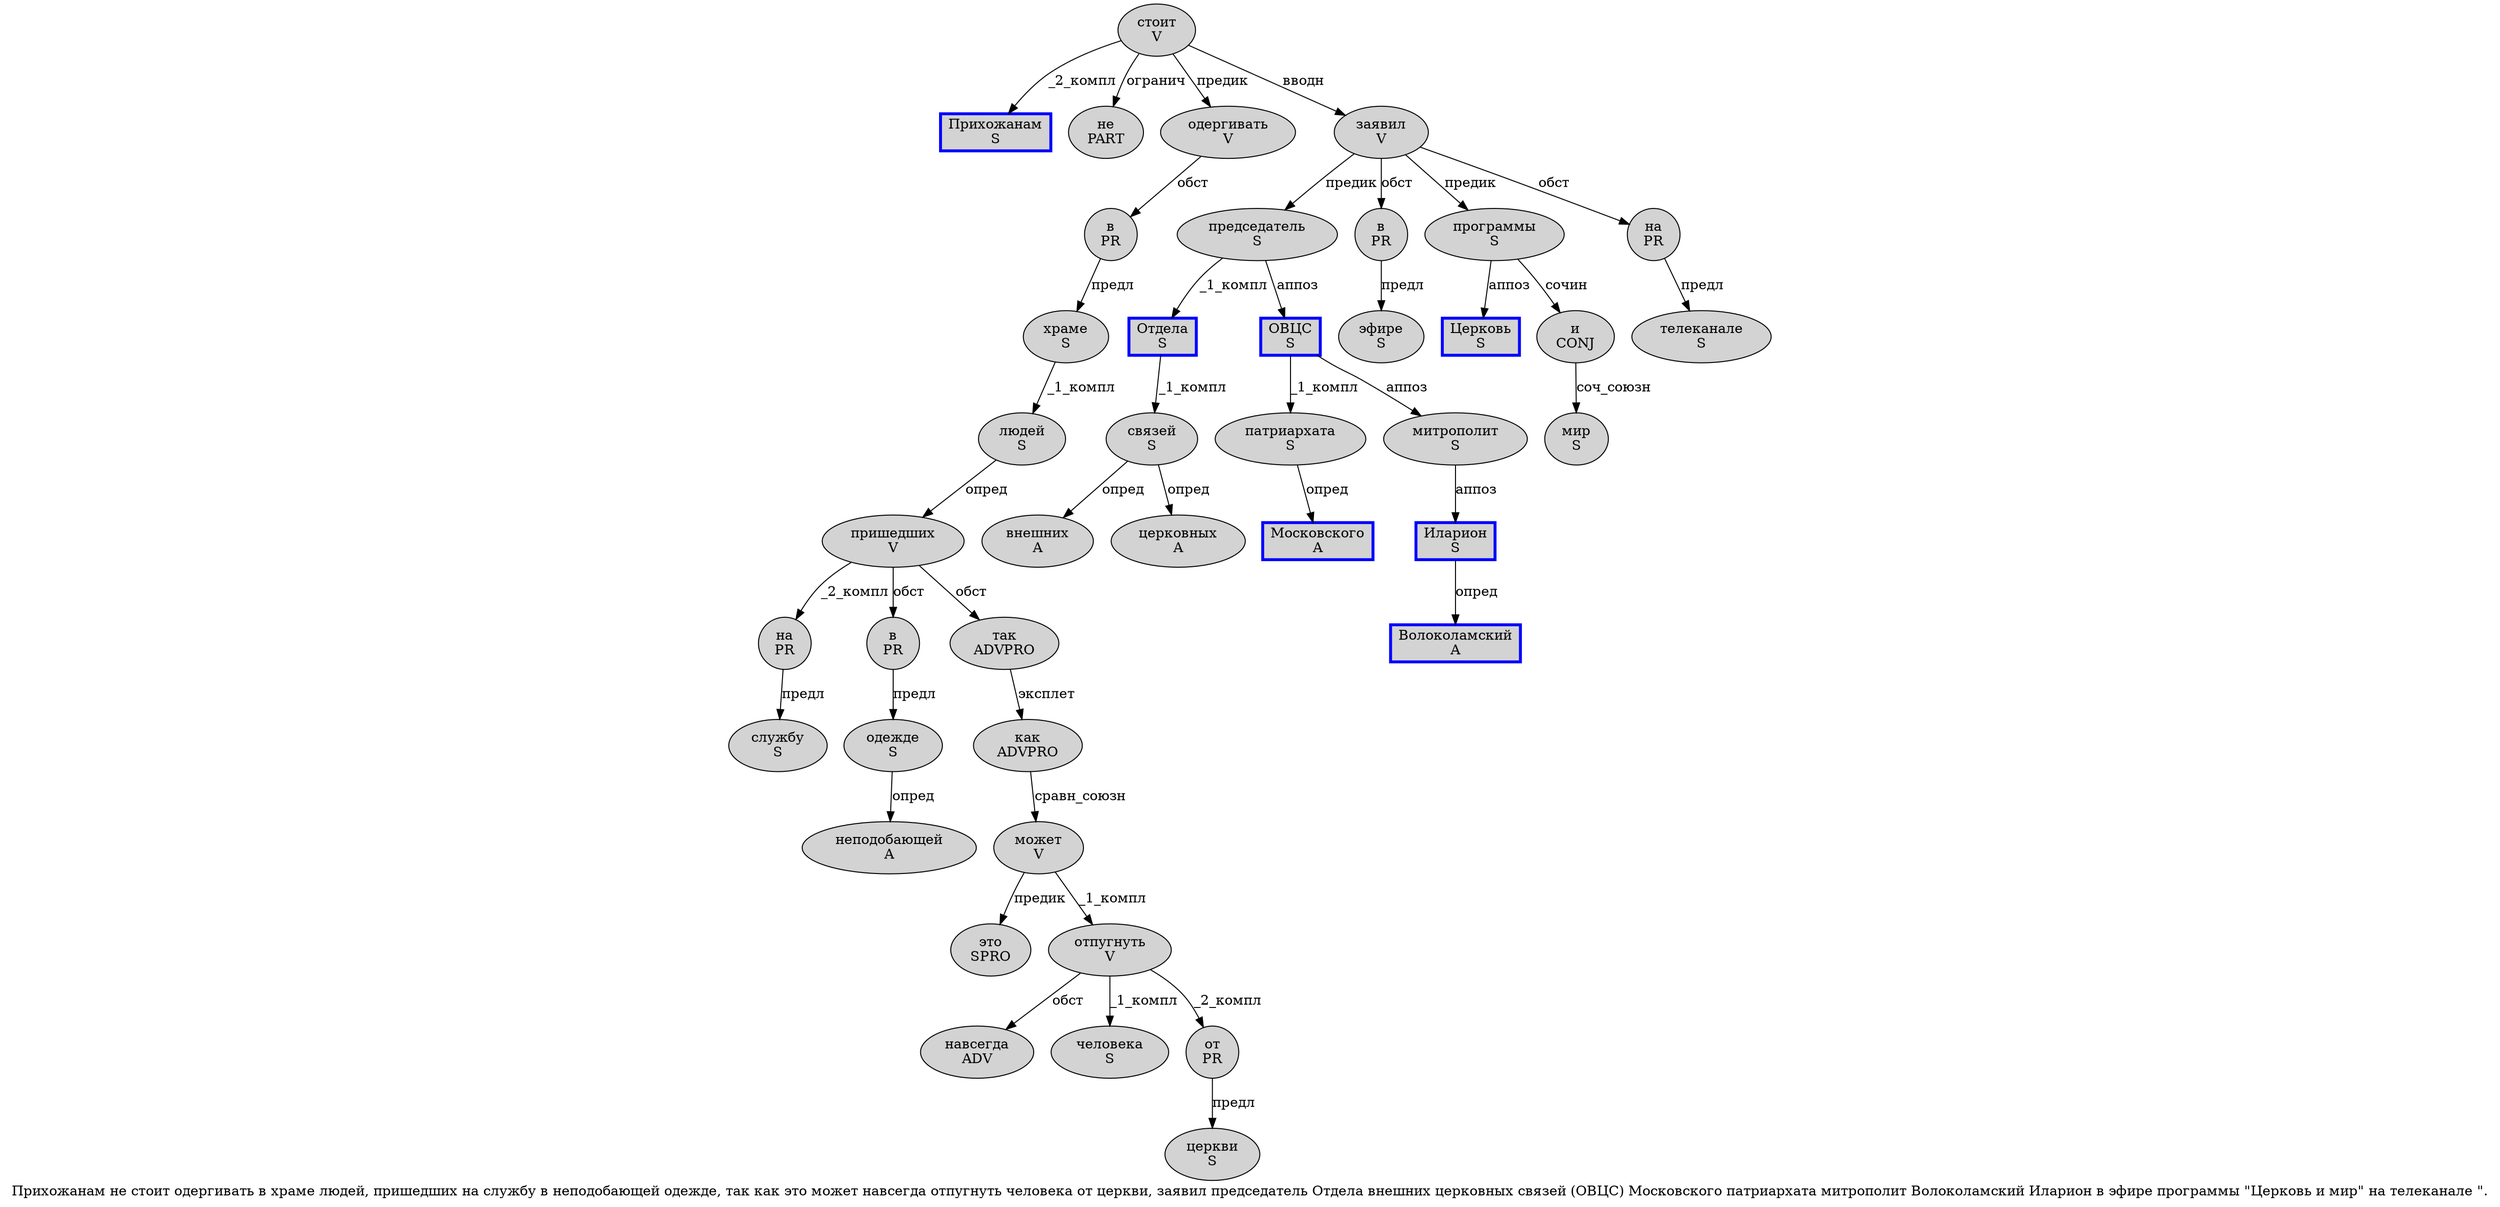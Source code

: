 digraph SENTENCE_872 {
	graph [label="Прихожанам не стоит одергивать в храме людей, пришедших на службу в неподобающей одежде, так как это может навсегда отпугнуть человека от церкви, заявил председатель Отдела внешних церковных связей (ОВЦС) Московского патриархата митрополит Волоколамский Иларион в эфире программы \"Церковь и мир\" на телеканале \"."]
	node [style=filled]
		0 [label="Прихожанам
S" color=blue fillcolor=lightgray penwidth=3 shape=box]
		1 [label="не
PART" color="" fillcolor=lightgray penwidth=1 shape=ellipse]
		2 [label="стоит
V" color="" fillcolor=lightgray penwidth=1 shape=ellipse]
		3 [label="одергивать
V" color="" fillcolor=lightgray penwidth=1 shape=ellipse]
		4 [label="в
PR" color="" fillcolor=lightgray penwidth=1 shape=ellipse]
		5 [label="храме
S" color="" fillcolor=lightgray penwidth=1 shape=ellipse]
		6 [label="людей
S" color="" fillcolor=lightgray penwidth=1 shape=ellipse]
		8 [label="пришедших
V" color="" fillcolor=lightgray penwidth=1 shape=ellipse]
		9 [label="на
PR" color="" fillcolor=lightgray penwidth=1 shape=ellipse]
		10 [label="службу
S" color="" fillcolor=lightgray penwidth=1 shape=ellipse]
		11 [label="в
PR" color="" fillcolor=lightgray penwidth=1 shape=ellipse]
		12 [label="неподобающей
A" color="" fillcolor=lightgray penwidth=1 shape=ellipse]
		13 [label="одежде
S" color="" fillcolor=lightgray penwidth=1 shape=ellipse]
		15 [label="так
ADVPRO" color="" fillcolor=lightgray penwidth=1 shape=ellipse]
		16 [label="как
ADVPRO" color="" fillcolor=lightgray penwidth=1 shape=ellipse]
		17 [label="это
SPRO" color="" fillcolor=lightgray penwidth=1 shape=ellipse]
		18 [label="может
V" color="" fillcolor=lightgray penwidth=1 shape=ellipse]
		19 [label="навсегда
ADV" color="" fillcolor=lightgray penwidth=1 shape=ellipse]
		20 [label="отпугнуть
V" color="" fillcolor=lightgray penwidth=1 shape=ellipse]
		21 [label="человека
S" color="" fillcolor=lightgray penwidth=1 shape=ellipse]
		22 [label="от
PR" color="" fillcolor=lightgray penwidth=1 shape=ellipse]
		23 [label="церкви
S" color="" fillcolor=lightgray penwidth=1 shape=ellipse]
		25 [label="заявил
V" color="" fillcolor=lightgray penwidth=1 shape=ellipse]
		26 [label="председатель
S" color="" fillcolor=lightgray penwidth=1 shape=ellipse]
		27 [label="Отдела
S" color=blue fillcolor=lightgray penwidth=3 shape=box]
		28 [label="внешних
A" color="" fillcolor=lightgray penwidth=1 shape=ellipse]
		29 [label="церковных
A" color="" fillcolor=lightgray penwidth=1 shape=ellipse]
		30 [label="связей
S" color="" fillcolor=lightgray penwidth=1 shape=ellipse]
		32 [label="ОВЦС
S" color=blue fillcolor=lightgray penwidth=3 shape=box]
		34 [label="Московского
A" color=blue fillcolor=lightgray penwidth=3 shape=box]
		35 [label="патриархата
S" color="" fillcolor=lightgray penwidth=1 shape=ellipse]
		36 [label="митрополит
S" color="" fillcolor=lightgray penwidth=1 shape=ellipse]
		37 [label="Волоколамский
A" color=blue fillcolor=lightgray penwidth=3 shape=box]
		38 [label="Иларион
S" color=blue fillcolor=lightgray penwidth=3 shape=box]
		39 [label="в
PR" color="" fillcolor=lightgray penwidth=1 shape=ellipse]
		40 [label="эфире
S" color="" fillcolor=lightgray penwidth=1 shape=ellipse]
		41 [label="программы
S" color="" fillcolor=lightgray penwidth=1 shape=ellipse]
		43 [label="Церковь
S" color=blue fillcolor=lightgray penwidth=3 shape=box]
		44 [label="и
CONJ" color="" fillcolor=lightgray penwidth=1 shape=ellipse]
		45 [label="мир
S" color="" fillcolor=lightgray penwidth=1 shape=ellipse]
		47 [label="на
PR" color="" fillcolor=lightgray penwidth=1 shape=ellipse]
		48 [label="телеканале
S" color="" fillcolor=lightgray penwidth=1 shape=ellipse]
			15 -> 16 [label="эксплет"]
			16 -> 18 [label="сравн_союзн"]
			11 -> 13 [label="предл"]
			35 -> 34 [label="опред"]
			30 -> 28 [label="опред"]
			30 -> 29 [label="опред"]
			27 -> 30 [label="_1_компл"]
			9 -> 10 [label="предл"]
			2 -> 0 [label="_2_компл"]
			2 -> 1 [label="огранич"]
			2 -> 3 [label="предик"]
			2 -> 25 [label="вводн"]
			39 -> 40 [label="предл"]
			38 -> 37 [label="опред"]
			32 -> 35 [label="_1_компл"]
			32 -> 36 [label="аппоз"]
			8 -> 9 [label="_2_компл"]
			8 -> 11 [label="обст"]
			8 -> 15 [label="обст"]
			26 -> 27 [label="_1_компл"]
			26 -> 32 [label="аппоз"]
			20 -> 19 [label="обст"]
			20 -> 21 [label="_1_компл"]
			20 -> 22 [label="_2_компл"]
			44 -> 45 [label="соч_союзн"]
			3 -> 4 [label="обст"]
			25 -> 26 [label="предик"]
			25 -> 39 [label="обст"]
			25 -> 41 [label="предик"]
			25 -> 47 [label="обст"]
			22 -> 23 [label="предл"]
			18 -> 17 [label="предик"]
			18 -> 20 [label="_1_компл"]
			47 -> 48 [label="предл"]
			36 -> 38 [label="аппоз"]
			5 -> 6 [label="_1_компл"]
			41 -> 43 [label="аппоз"]
			41 -> 44 [label="сочин"]
			13 -> 12 [label="опред"]
			6 -> 8 [label="опред"]
			4 -> 5 [label="предл"]
}